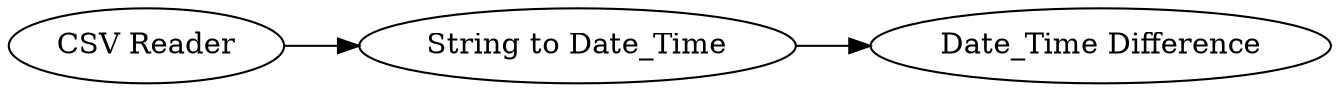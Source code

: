 digraph {
	1 [label="CSV Reader"]
	2 [label="Date_Time Difference"]
	4 [label="String to Date_Time"]
	1 -> 4
	4 -> 2
	rankdir=LR
}
